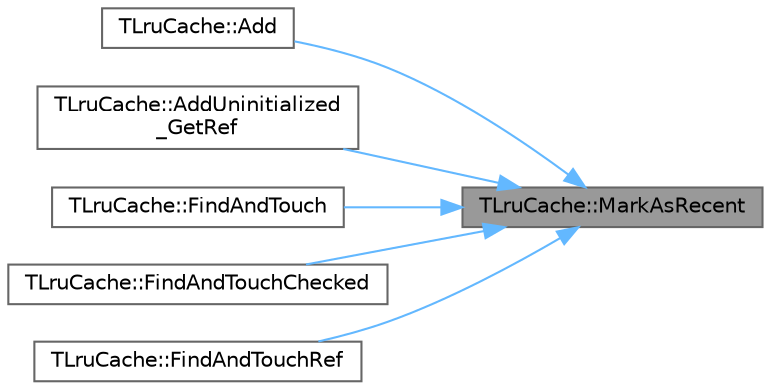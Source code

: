 digraph "TLruCache::MarkAsRecent"
{
 // INTERACTIVE_SVG=YES
 // LATEX_PDF_SIZE
  bgcolor="transparent";
  edge [fontname=Helvetica,fontsize=10,labelfontname=Helvetica,labelfontsize=10];
  node [fontname=Helvetica,fontsize=10,shape=box,height=0.2,width=0.4];
  rankdir="RL";
  Node1 [id="Node000001",label="TLruCache::MarkAsRecent",height=0.2,width=0.4,color="gray40", fillcolor="grey60", style="filled", fontcolor="black",tooltip="Mark the given entry as recently used."];
  Node1 -> Node2 [id="edge1_Node000001_Node000002",dir="back",color="steelblue1",style="solid",tooltip=" "];
  Node2 [id="Node000002",label="TLruCache::Add",height=0.2,width=0.4,color="grey40", fillcolor="white", style="filled",URL="$de/d6b/classTLruCache.html#a28720e8d4e8429b70889a2f3a7cfea56",tooltip="Add an entry to the cache."];
  Node1 -> Node3 [id="edge2_Node000001_Node000003",dir="back",color="steelblue1",style="solid",tooltip=" "];
  Node3 [id="Node000003",label="TLruCache::AddUninitialized\l_GetRef",height=0.2,width=0.4,color="grey40", fillcolor="white", style="filled",URL="$de/d6b/classTLruCache.html#a27d37e97737cc1c8cddf6b8801254ce5",tooltip="Add an entry to the cache."];
  Node1 -> Node4 [id="edge3_Node000001_Node000004",dir="back",color="steelblue1",style="solid",tooltip=" "];
  Node4 [id="Node000004",label="TLruCache::FindAndTouch",height=0.2,width=0.4,color="grey40", fillcolor="white", style="filled",URL="$de/d6b/classTLruCache.html#aabf04ecc5c20c9242d900471b0192e1f",tooltip="Find the value of the entry with the specified key and mark it as the most recently used."];
  Node1 -> Node5 [id="edge4_Node000001_Node000005",dir="back",color="steelblue1",style="solid",tooltip=" "];
  Node5 [id="Node000005",label="TLruCache::FindAndTouchChecked",height=0.2,width=0.4,color="grey40", fillcolor="white", style="filled",URL="$de/d6b/classTLruCache.html#a01b44307aba9cea9c6246c80976d0804",tooltip="Find the value of the entry with the specified key and mark it as the most recently used."];
  Node1 -> Node6 [id="edge5_Node000001_Node000006",dir="back",color="steelblue1",style="solid",tooltip=" "];
  Node6 [id="Node000006",label="TLruCache::FindAndTouchRef",height=0.2,width=0.4,color="grey40", fillcolor="white", style="filled",URL="$de/d6b/classTLruCache.html#a94a324dd5bc17b6f0d1714901c2c7e72",tooltip="Find the value of the entry with the specified key and mark it as the most recently used."];
}
